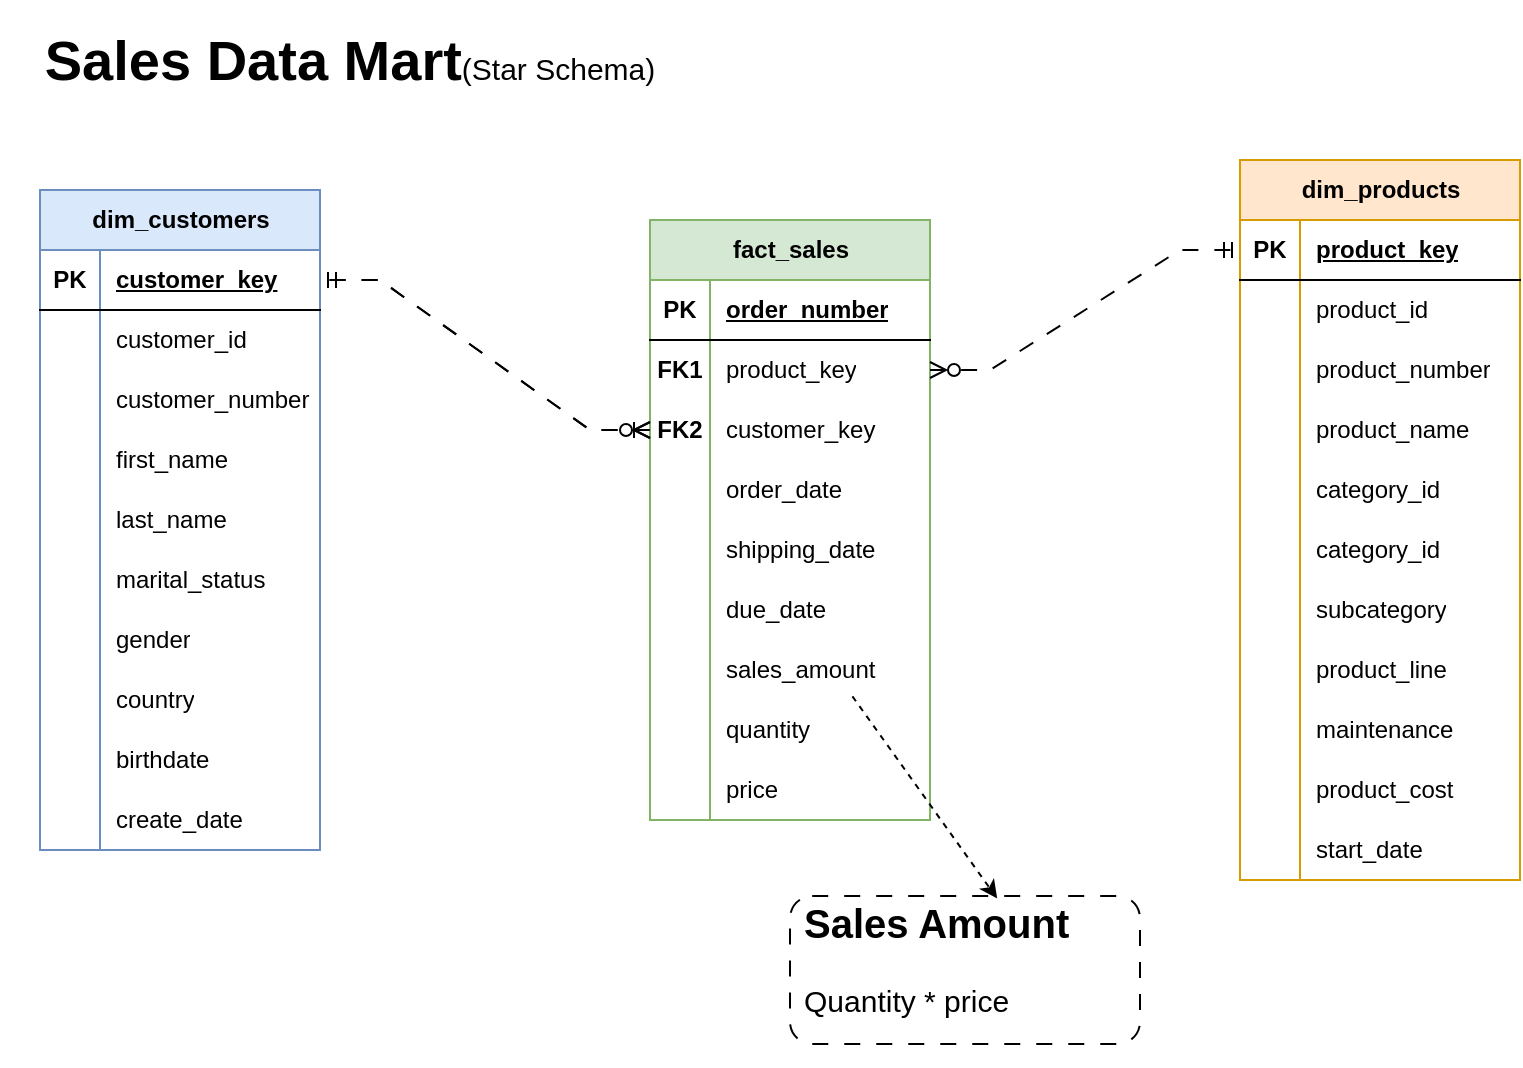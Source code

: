 <mxfile version="28.0.9">
  <diagram name="Page-1" id="kNSUARJ32NvYuKyK2gmX">
    <mxGraphModel grid="1" page="1" gridSize="10" guides="1" tooltips="1" connect="1" arrows="1" fold="1" pageScale="1" pageWidth="850" pageHeight="1100" math="0" shadow="0">
      <root>
        <mxCell id="0" />
        <mxCell id="1" parent="0" />
        <mxCell id="g8vnzP3qoE5_VQBc-2o6-1" value="dim_customers" style="shape=table;startSize=30;container=1;collapsible=1;childLayout=tableLayout;fixedRows=1;rowLines=0;fontStyle=1;align=center;resizeLast=1;html=1;fillColor=#dae8fc;strokeColor=#6c8ebf;" vertex="1" parent="1">
          <mxGeometry x="50" y="125" width="140" height="330" as="geometry" />
        </mxCell>
        <mxCell id="g8vnzP3qoE5_VQBc-2o6-2" value="" style="shape=tableRow;horizontal=0;startSize=0;swimlaneHead=0;swimlaneBody=0;fillColor=none;collapsible=0;dropTarget=0;points=[[0,0.5],[1,0.5]];portConstraint=eastwest;top=0;left=0;right=0;bottom=1;" vertex="1" parent="g8vnzP3qoE5_VQBc-2o6-1">
          <mxGeometry y="30" width="140" height="30" as="geometry" />
        </mxCell>
        <mxCell id="g8vnzP3qoE5_VQBc-2o6-3" value="PK" style="shape=partialRectangle;connectable=0;fillColor=none;top=0;left=0;bottom=0;right=0;fontStyle=1;overflow=hidden;whiteSpace=wrap;html=1;" vertex="1" parent="g8vnzP3qoE5_VQBc-2o6-2">
          <mxGeometry width="30" height="30" as="geometry">
            <mxRectangle width="30" height="30" as="alternateBounds" />
          </mxGeometry>
        </mxCell>
        <mxCell id="g8vnzP3qoE5_VQBc-2o6-4" value="customer_key" style="shape=partialRectangle;connectable=0;fillColor=none;top=0;left=0;bottom=0;right=0;align=left;spacingLeft=6;fontStyle=5;overflow=hidden;whiteSpace=wrap;html=1;" vertex="1" parent="g8vnzP3qoE5_VQBc-2o6-2">
          <mxGeometry x="30" width="110" height="30" as="geometry">
            <mxRectangle width="110" height="30" as="alternateBounds" />
          </mxGeometry>
        </mxCell>
        <mxCell id="g8vnzP3qoE5_VQBc-2o6-5" value="" style="shape=tableRow;horizontal=0;startSize=0;swimlaneHead=0;swimlaneBody=0;fillColor=none;collapsible=0;dropTarget=0;points=[[0,0.5],[1,0.5]];portConstraint=eastwest;top=0;left=0;right=0;bottom=0;" vertex="1" parent="g8vnzP3qoE5_VQBc-2o6-1">
          <mxGeometry y="60" width="140" height="30" as="geometry" />
        </mxCell>
        <mxCell id="g8vnzP3qoE5_VQBc-2o6-6" value="" style="shape=partialRectangle;connectable=0;fillColor=none;top=0;left=0;bottom=0;right=0;editable=1;overflow=hidden;whiteSpace=wrap;html=1;" vertex="1" parent="g8vnzP3qoE5_VQBc-2o6-5">
          <mxGeometry width="30" height="30" as="geometry">
            <mxRectangle width="30" height="30" as="alternateBounds" />
          </mxGeometry>
        </mxCell>
        <mxCell id="g8vnzP3qoE5_VQBc-2o6-7" value="customer_id" style="shape=partialRectangle;connectable=0;fillColor=none;top=0;left=0;bottom=0;right=0;align=left;spacingLeft=6;overflow=hidden;whiteSpace=wrap;html=1;" vertex="1" parent="g8vnzP3qoE5_VQBc-2o6-5">
          <mxGeometry x="30" width="110" height="30" as="geometry">
            <mxRectangle width="110" height="30" as="alternateBounds" />
          </mxGeometry>
        </mxCell>
        <mxCell id="g8vnzP3qoE5_VQBc-2o6-8" value="" style="shape=tableRow;horizontal=0;startSize=0;swimlaneHead=0;swimlaneBody=0;fillColor=none;collapsible=0;dropTarget=0;points=[[0,0.5],[1,0.5]];portConstraint=eastwest;top=0;left=0;right=0;bottom=0;" vertex="1" parent="g8vnzP3qoE5_VQBc-2o6-1">
          <mxGeometry y="90" width="140" height="30" as="geometry" />
        </mxCell>
        <mxCell id="g8vnzP3qoE5_VQBc-2o6-9" value="" style="shape=partialRectangle;connectable=0;fillColor=none;top=0;left=0;bottom=0;right=0;editable=1;overflow=hidden;whiteSpace=wrap;html=1;" vertex="1" parent="g8vnzP3qoE5_VQBc-2o6-8">
          <mxGeometry width="30" height="30" as="geometry">
            <mxRectangle width="30" height="30" as="alternateBounds" />
          </mxGeometry>
        </mxCell>
        <mxCell id="g8vnzP3qoE5_VQBc-2o6-10" value="customer_number" style="shape=partialRectangle;connectable=0;fillColor=none;top=0;left=0;bottom=0;right=0;align=left;spacingLeft=6;overflow=hidden;whiteSpace=wrap;html=1;" vertex="1" parent="g8vnzP3qoE5_VQBc-2o6-8">
          <mxGeometry x="30" width="110" height="30" as="geometry">
            <mxRectangle width="110" height="30" as="alternateBounds" />
          </mxGeometry>
        </mxCell>
        <mxCell id="g8vnzP3qoE5_VQBc-2o6-11" value="" style="shape=tableRow;horizontal=0;startSize=0;swimlaneHead=0;swimlaneBody=0;fillColor=none;collapsible=0;dropTarget=0;points=[[0,0.5],[1,0.5]];portConstraint=eastwest;top=0;left=0;right=0;bottom=0;" vertex="1" parent="g8vnzP3qoE5_VQBc-2o6-1">
          <mxGeometry y="120" width="140" height="30" as="geometry" />
        </mxCell>
        <mxCell id="g8vnzP3qoE5_VQBc-2o6-12" value="" style="shape=partialRectangle;connectable=0;fillColor=none;top=0;left=0;bottom=0;right=0;editable=1;overflow=hidden;whiteSpace=wrap;html=1;" vertex="1" parent="g8vnzP3qoE5_VQBc-2o6-11">
          <mxGeometry width="30" height="30" as="geometry">
            <mxRectangle width="30" height="30" as="alternateBounds" />
          </mxGeometry>
        </mxCell>
        <mxCell id="g8vnzP3qoE5_VQBc-2o6-13" value="first_name" style="shape=partialRectangle;connectable=0;fillColor=none;top=0;left=0;bottom=0;right=0;align=left;spacingLeft=6;overflow=hidden;whiteSpace=wrap;html=1;" vertex="1" parent="g8vnzP3qoE5_VQBc-2o6-11">
          <mxGeometry x="30" width="110" height="30" as="geometry">
            <mxRectangle width="110" height="30" as="alternateBounds" />
          </mxGeometry>
        </mxCell>
        <mxCell id="g8vnzP3qoE5_VQBc-2o6-54" value="" style="shape=tableRow;horizontal=0;startSize=0;swimlaneHead=0;swimlaneBody=0;fillColor=none;collapsible=0;dropTarget=0;points=[[0,0.5],[1,0.5]];portConstraint=eastwest;top=0;left=0;right=0;bottom=0;" vertex="1" parent="g8vnzP3qoE5_VQBc-2o6-1">
          <mxGeometry y="150" width="140" height="30" as="geometry" />
        </mxCell>
        <mxCell id="g8vnzP3qoE5_VQBc-2o6-55" value="" style="shape=partialRectangle;connectable=0;fillColor=none;top=0;left=0;bottom=0;right=0;editable=1;overflow=hidden;whiteSpace=wrap;html=1;" vertex="1" parent="g8vnzP3qoE5_VQBc-2o6-54">
          <mxGeometry width="30" height="30" as="geometry">
            <mxRectangle width="30" height="30" as="alternateBounds" />
          </mxGeometry>
        </mxCell>
        <mxCell id="g8vnzP3qoE5_VQBc-2o6-56" value="last_name" style="shape=partialRectangle;connectable=0;fillColor=none;top=0;left=0;bottom=0;right=0;align=left;spacingLeft=6;overflow=hidden;whiteSpace=wrap;html=1;" vertex="1" parent="g8vnzP3qoE5_VQBc-2o6-54">
          <mxGeometry x="30" width="110" height="30" as="geometry">
            <mxRectangle width="110" height="30" as="alternateBounds" />
          </mxGeometry>
        </mxCell>
        <mxCell id="g8vnzP3qoE5_VQBc-2o6-57" value="" style="shape=tableRow;horizontal=0;startSize=0;swimlaneHead=0;swimlaneBody=0;fillColor=none;collapsible=0;dropTarget=0;points=[[0,0.5],[1,0.5]];portConstraint=eastwest;top=0;left=0;right=0;bottom=0;" vertex="1" parent="g8vnzP3qoE5_VQBc-2o6-1">
          <mxGeometry y="180" width="140" height="30" as="geometry" />
        </mxCell>
        <mxCell id="g8vnzP3qoE5_VQBc-2o6-58" value="" style="shape=partialRectangle;connectable=0;fillColor=none;top=0;left=0;bottom=0;right=0;editable=1;overflow=hidden;whiteSpace=wrap;html=1;" vertex="1" parent="g8vnzP3qoE5_VQBc-2o6-57">
          <mxGeometry width="30" height="30" as="geometry">
            <mxRectangle width="30" height="30" as="alternateBounds" />
          </mxGeometry>
        </mxCell>
        <mxCell id="g8vnzP3qoE5_VQBc-2o6-59" value="marital_status" style="shape=partialRectangle;connectable=0;fillColor=none;top=0;left=0;bottom=0;right=0;align=left;spacingLeft=6;overflow=hidden;whiteSpace=wrap;html=1;" vertex="1" parent="g8vnzP3qoE5_VQBc-2o6-57">
          <mxGeometry x="30" width="110" height="30" as="geometry">
            <mxRectangle width="110" height="30" as="alternateBounds" />
          </mxGeometry>
        </mxCell>
        <mxCell id="g8vnzP3qoE5_VQBc-2o6-60" value="" style="shape=tableRow;horizontal=0;startSize=0;swimlaneHead=0;swimlaneBody=0;fillColor=none;collapsible=0;dropTarget=0;points=[[0,0.5],[1,0.5]];portConstraint=eastwest;top=0;left=0;right=0;bottom=0;" vertex="1" parent="g8vnzP3qoE5_VQBc-2o6-1">
          <mxGeometry y="210" width="140" height="30" as="geometry" />
        </mxCell>
        <mxCell id="g8vnzP3qoE5_VQBc-2o6-61" value="" style="shape=partialRectangle;connectable=0;fillColor=none;top=0;left=0;bottom=0;right=0;editable=1;overflow=hidden;whiteSpace=wrap;html=1;" vertex="1" parent="g8vnzP3qoE5_VQBc-2o6-60">
          <mxGeometry width="30" height="30" as="geometry">
            <mxRectangle width="30" height="30" as="alternateBounds" />
          </mxGeometry>
        </mxCell>
        <mxCell id="g8vnzP3qoE5_VQBc-2o6-62" value="gender" style="shape=partialRectangle;connectable=0;fillColor=none;top=0;left=0;bottom=0;right=0;align=left;spacingLeft=6;overflow=hidden;whiteSpace=wrap;html=1;" vertex="1" parent="g8vnzP3qoE5_VQBc-2o6-60">
          <mxGeometry x="30" width="110" height="30" as="geometry">
            <mxRectangle width="110" height="30" as="alternateBounds" />
          </mxGeometry>
        </mxCell>
        <mxCell id="g8vnzP3qoE5_VQBc-2o6-63" value="" style="shape=tableRow;horizontal=0;startSize=0;swimlaneHead=0;swimlaneBody=0;fillColor=none;collapsible=0;dropTarget=0;points=[[0,0.5],[1,0.5]];portConstraint=eastwest;top=0;left=0;right=0;bottom=0;" vertex="1" parent="g8vnzP3qoE5_VQBc-2o6-1">
          <mxGeometry y="240" width="140" height="30" as="geometry" />
        </mxCell>
        <mxCell id="g8vnzP3qoE5_VQBc-2o6-64" value="" style="shape=partialRectangle;connectable=0;fillColor=none;top=0;left=0;bottom=0;right=0;editable=1;overflow=hidden;whiteSpace=wrap;html=1;" vertex="1" parent="g8vnzP3qoE5_VQBc-2o6-63">
          <mxGeometry width="30" height="30" as="geometry">
            <mxRectangle width="30" height="30" as="alternateBounds" />
          </mxGeometry>
        </mxCell>
        <mxCell id="g8vnzP3qoE5_VQBc-2o6-65" value="country" style="shape=partialRectangle;connectable=0;fillColor=none;top=0;left=0;bottom=0;right=0;align=left;spacingLeft=6;overflow=hidden;whiteSpace=wrap;html=1;" vertex="1" parent="g8vnzP3qoE5_VQBc-2o6-63">
          <mxGeometry x="30" width="110" height="30" as="geometry">
            <mxRectangle width="110" height="30" as="alternateBounds" />
          </mxGeometry>
        </mxCell>
        <mxCell id="g8vnzP3qoE5_VQBc-2o6-66" value="" style="shape=tableRow;horizontal=0;startSize=0;swimlaneHead=0;swimlaneBody=0;fillColor=none;collapsible=0;dropTarget=0;points=[[0,0.5],[1,0.5]];portConstraint=eastwest;top=0;left=0;right=0;bottom=0;" vertex="1" parent="g8vnzP3qoE5_VQBc-2o6-1">
          <mxGeometry y="270" width="140" height="30" as="geometry" />
        </mxCell>
        <mxCell id="g8vnzP3qoE5_VQBc-2o6-67" value="" style="shape=partialRectangle;connectable=0;fillColor=none;top=0;left=0;bottom=0;right=0;editable=1;overflow=hidden;whiteSpace=wrap;html=1;" vertex="1" parent="g8vnzP3qoE5_VQBc-2o6-66">
          <mxGeometry width="30" height="30" as="geometry">
            <mxRectangle width="30" height="30" as="alternateBounds" />
          </mxGeometry>
        </mxCell>
        <mxCell id="g8vnzP3qoE5_VQBc-2o6-68" value="birthdate" style="shape=partialRectangle;connectable=0;fillColor=none;top=0;left=0;bottom=0;right=0;align=left;spacingLeft=6;overflow=hidden;whiteSpace=wrap;html=1;" vertex="1" parent="g8vnzP3qoE5_VQBc-2o6-66">
          <mxGeometry x="30" width="110" height="30" as="geometry">
            <mxRectangle width="110" height="30" as="alternateBounds" />
          </mxGeometry>
        </mxCell>
        <mxCell id="g8vnzP3qoE5_VQBc-2o6-69" value="" style="shape=tableRow;horizontal=0;startSize=0;swimlaneHead=0;swimlaneBody=0;fillColor=none;collapsible=0;dropTarget=0;points=[[0,0.5],[1,0.5]];portConstraint=eastwest;top=0;left=0;right=0;bottom=0;" vertex="1" parent="g8vnzP3qoE5_VQBc-2o6-1">
          <mxGeometry y="300" width="140" height="30" as="geometry" />
        </mxCell>
        <mxCell id="g8vnzP3qoE5_VQBc-2o6-70" value="" style="shape=partialRectangle;connectable=0;fillColor=none;top=0;left=0;bottom=0;right=0;editable=1;overflow=hidden;whiteSpace=wrap;html=1;" vertex="1" parent="g8vnzP3qoE5_VQBc-2o6-69">
          <mxGeometry width="30" height="30" as="geometry">
            <mxRectangle width="30" height="30" as="alternateBounds" />
          </mxGeometry>
        </mxCell>
        <mxCell id="g8vnzP3qoE5_VQBc-2o6-71" value="create_date" style="shape=partialRectangle;connectable=0;fillColor=none;top=0;left=0;bottom=0;right=0;align=left;spacingLeft=6;overflow=hidden;whiteSpace=wrap;html=1;" vertex="1" parent="g8vnzP3qoE5_VQBc-2o6-69">
          <mxGeometry x="30" width="110" height="30" as="geometry">
            <mxRectangle width="110" height="30" as="alternateBounds" />
          </mxGeometry>
        </mxCell>
        <mxCell id="g8vnzP3qoE5_VQBc-2o6-14" value="dim_products" style="shape=table;startSize=30;container=1;collapsible=1;childLayout=tableLayout;fixedRows=1;rowLines=0;fontStyle=1;align=center;resizeLast=1;html=1;fillColor=#ffe6cc;strokeColor=#d79b00;" vertex="1" parent="1">
          <mxGeometry x="650" y="110" width="140" height="360" as="geometry" />
        </mxCell>
        <mxCell id="g8vnzP3qoE5_VQBc-2o6-15" value="" style="shape=tableRow;horizontal=0;startSize=0;swimlaneHead=0;swimlaneBody=0;fillColor=none;collapsible=0;dropTarget=0;points=[[0,0.5],[1,0.5]];portConstraint=eastwest;top=0;left=0;right=0;bottom=1;" vertex="1" parent="g8vnzP3qoE5_VQBc-2o6-14">
          <mxGeometry y="30" width="140" height="30" as="geometry" />
        </mxCell>
        <mxCell id="g8vnzP3qoE5_VQBc-2o6-16" value="PK" style="shape=partialRectangle;connectable=0;fillColor=none;top=0;left=0;bottom=0;right=0;fontStyle=1;overflow=hidden;whiteSpace=wrap;html=1;" vertex="1" parent="g8vnzP3qoE5_VQBc-2o6-15">
          <mxGeometry width="30" height="30" as="geometry">
            <mxRectangle width="30" height="30" as="alternateBounds" />
          </mxGeometry>
        </mxCell>
        <mxCell id="g8vnzP3qoE5_VQBc-2o6-17" value="product_key" style="shape=partialRectangle;connectable=0;fillColor=none;top=0;left=0;bottom=0;right=0;align=left;spacingLeft=6;fontStyle=5;overflow=hidden;whiteSpace=wrap;html=1;" vertex="1" parent="g8vnzP3qoE5_VQBc-2o6-15">
          <mxGeometry x="30" width="110" height="30" as="geometry">
            <mxRectangle width="110" height="30" as="alternateBounds" />
          </mxGeometry>
        </mxCell>
        <mxCell id="g8vnzP3qoE5_VQBc-2o6-18" value="" style="shape=tableRow;horizontal=0;startSize=0;swimlaneHead=0;swimlaneBody=0;fillColor=none;collapsible=0;dropTarget=0;points=[[0,0.5],[1,0.5]];portConstraint=eastwest;top=0;left=0;right=0;bottom=0;" vertex="1" parent="g8vnzP3qoE5_VQBc-2o6-14">
          <mxGeometry y="60" width="140" height="30" as="geometry" />
        </mxCell>
        <mxCell id="g8vnzP3qoE5_VQBc-2o6-19" value="" style="shape=partialRectangle;connectable=0;fillColor=none;top=0;left=0;bottom=0;right=0;editable=1;overflow=hidden;whiteSpace=wrap;html=1;" vertex="1" parent="g8vnzP3qoE5_VQBc-2o6-18">
          <mxGeometry width="30" height="30" as="geometry">
            <mxRectangle width="30" height="30" as="alternateBounds" />
          </mxGeometry>
        </mxCell>
        <mxCell id="g8vnzP3qoE5_VQBc-2o6-20" value="product_id" style="shape=partialRectangle;connectable=0;fillColor=none;top=0;left=0;bottom=0;right=0;align=left;spacingLeft=6;overflow=hidden;whiteSpace=wrap;html=1;" vertex="1" parent="g8vnzP3qoE5_VQBc-2o6-18">
          <mxGeometry x="30" width="110" height="30" as="geometry">
            <mxRectangle width="110" height="30" as="alternateBounds" />
          </mxGeometry>
        </mxCell>
        <mxCell id="g8vnzP3qoE5_VQBc-2o6-21" value="" style="shape=tableRow;horizontal=0;startSize=0;swimlaneHead=0;swimlaneBody=0;fillColor=none;collapsible=0;dropTarget=0;points=[[0,0.5],[1,0.5]];portConstraint=eastwest;top=0;left=0;right=0;bottom=0;" vertex="1" parent="g8vnzP3qoE5_VQBc-2o6-14">
          <mxGeometry y="90" width="140" height="30" as="geometry" />
        </mxCell>
        <mxCell id="g8vnzP3qoE5_VQBc-2o6-22" value="" style="shape=partialRectangle;connectable=0;fillColor=none;top=0;left=0;bottom=0;right=0;editable=1;overflow=hidden;whiteSpace=wrap;html=1;" vertex="1" parent="g8vnzP3qoE5_VQBc-2o6-21">
          <mxGeometry width="30" height="30" as="geometry">
            <mxRectangle width="30" height="30" as="alternateBounds" />
          </mxGeometry>
        </mxCell>
        <mxCell id="g8vnzP3qoE5_VQBc-2o6-23" value="product_number" style="shape=partialRectangle;connectable=0;fillColor=none;top=0;left=0;bottom=0;right=0;align=left;spacingLeft=6;overflow=hidden;whiteSpace=wrap;html=1;" vertex="1" parent="g8vnzP3qoE5_VQBc-2o6-21">
          <mxGeometry x="30" width="110" height="30" as="geometry">
            <mxRectangle width="110" height="30" as="alternateBounds" />
          </mxGeometry>
        </mxCell>
        <mxCell id="g8vnzP3qoE5_VQBc-2o6-24" value="" style="shape=tableRow;horizontal=0;startSize=0;swimlaneHead=0;swimlaneBody=0;fillColor=none;collapsible=0;dropTarget=0;points=[[0,0.5],[1,0.5]];portConstraint=eastwest;top=0;left=0;right=0;bottom=0;" vertex="1" parent="g8vnzP3qoE5_VQBc-2o6-14">
          <mxGeometry y="120" width="140" height="30" as="geometry" />
        </mxCell>
        <mxCell id="g8vnzP3qoE5_VQBc-2o6-25" value="" style="shape=partialRectangle;connectable=0;fillColor=none;top=0;left=0;bottom=0;right=0;editable=1;overflow=hidden;whiteSpace=wrap;html=1;" vertex="1" parent="g8vnzP3qoE5_VQBc-2o6-24">
          <mxGeometry width="30" height="30" as="geometry">
            <mxRectangle width="30" height="30" as="alternateBounds" />
          </mxGeometry>
        </mxCell>
        <mxCell id="g8vnzP3qoE5_VQBc-2o6-26" value="product_name" style="shape=partialRectangle;connectable=0;fillColor=none;top=0;left=0;bottom=0;right=0;align=left;spacingLeft=6;overflow=hidden;whiteSpace=wrap;html=1;" vertex="1" parent="g8vnzP3qoE5_VQBc-2o6-24">
          <mxGeometry x="30" width="110" height="30" as="geometry">
            <mxRectangle width="110" height="30" as="alternateBounds" />
          </mxGeometry>
        </mxCell>
        <mxCell id="g8vnzP3qoE5_VQBc-2o6-72" value="" style="shape=tableRow;horizontal=0;startSize=0;swimlaneHead=0;swimlaneBody=0;fillColor=none;collapsible=0;dropTarget=0;points=[[0,0.5],[1,0.5]];portConstraint=eastwest;top=0;left=0;right=0;bottom=0;" vertex="1" parent="g8vnzP3qoE5_VQBc-2o6-14">
          <mxGeometry y="150" width="140" height="30" as="geometry" />
        </mxCell>
        <mxCell id="g8vnzP3qoE5_VQBc-2o6-73" value="" style="shape=partialRectangle;connectable=0;fillColor=none;top=0;left=0;bottom=0;right=0;editable=1;overflow=hidden;whiteSpace=wrap;html=1;" vertex="1" parent="g8vnzP3qoE5_VQBc-2o6-72">
          <mxGeometry width="30" height="30" as="geometry">
            <mxRectangle width="30" height="30" as="alternateBounds" />
          </mxGeometry>
        </mxCell>
        <mxCell id="g8vnzP3qoE5_VQBc-2o6-74" value="category_id" style="shape=partialRectangle;connectable=0;fillColor=none;top=0;left=0;bottom=0;right=0;align=left;spacingLeft=6;overflow=hidden;whiteSpace=wrap;html=1;" vertex="1" parent="g8vnzP3qoE5_VQBc-2o6-72">
          <mxGeometry x="30" width="110" height="30" as="geometry">
            <mxRectangle width="110" height="30" as="alternateBounds" />
          </mxGeometry>
        </mxCell>
        <mxCell id="g8vnzP3qoE5_VQBc-2o6-75" value="" style="shape=tableRow;horizontal=0;startSize=0;swimlaneHead=0;swimlaneBody=0;fillColor=none;collapsible=0;dropTarget=0;points=[[0,0.5],[1,0.5]];portConstraint=eastwest;top=0;left=0;right=0;bottom=0;" vertex="1" parent="g8vnzP3qoE5_VQBc-2o6-14">
          <mxGeometry y="180" width="140" height="30" as="geometry" />
        </mxCell>
        <mxCell id="g8vnzP3qoE5_VQBc-2o6-76" value="" style="shape=partialRectangle;connectable=0;fillColor=none;top=0;left=0;bottom=0;right=0;editable=1;overflow=hidden;whiteSpace=wrap;html=1;" vertex="1" parent="g8vnzP3qoE5_VQBc-2o6-75">
          <mxGeometry width="30" height="30" as="geometry">
            <mxRectangle width="30" height="30" as="alternateBounds" />
          </mxGeometry>
        </mxCell>
        <mxCell id="g8vnzP3qoE5_VQBc-2o6-77" value="category_id" style="shape=partialRectangle;connectable=0;fillColor=none;top=0;left=0;bottom=0;right=0;align=left;spacingLeft=6;overflow=hidden;whiteSpace=wrap;html=1;" vertex="1" parent="g8vnzP3qoE5_VQBc-2o6-75">
          <mxGeometry x="30" width="110" height="30" as="geometry">
            <mxRectangle width="110" height="30" as="alternateBounds" />
          </mxGeometry>
        </mxCell>
        <mxCell id="g8vnzP3qoE5_VQBc-2o6-78" value="" style="shape=tableRow;horizontal=0;startSize=0;swimlaneHead=0;swimlaneBody=0;fillColor=none;collapsible=0;dropTarget=0;points=[[0,0.5],[1,0.5]];portConstraint=eastwest;top=0;left=0;right=0;bottom=0;" vertex="1" parent="g8vnzP3qoE5_VQBc-2o6-14">
          <mxGeometry y="210" width="140" height="30" as="geometry" />
        </mxCell>
        <mxCell id="g8vnzP3qoE5_VQBc-2o6-79" value="" style="shape=partialRectangle;connectable=0;fillColor=none;top=0;left=0;bottom=0;right=0;editable=1;overflow=hidden;whiteSpace=wrap;html=1;" vertex="1" parent="g8vnzP3qoE5_VQBc-2o6-78">
          <mxGeometry width="30" height="30" as="geometry">
            <mxRectangle width="30" height="30" as="alternateBounds" />
          </mxGeometry>
        </mxCell>
        <mxCell id="g8vnzP3qoE5_VQBc-2o6-80" value="subcategory" style="shape=partialRectangle;connectable=0;fillColor=none;top=0;left=0;bottom=0;right=0;align=left;spacingLeft=6;overflow=hidden;whiteSpace=wrap;html=1;" vertex="1" parent="g8vnzP3qoE5_VQBc-2o6-78">
          <mxGeometry x="30" width="110" height="30" as="geometry">
            <mxRectangle width="110" height="30" as="alternateBounds" />
          </mxGeometry>
        </mxCell>
        <mxCell id="g8vnzP3qoE5_VQBc-2o6-81" value="" style="shape=tableRow;horizontal=0;startSize=0;swimlaneHead=0;swimlaneBody=0;fillColor=none;collapsible=0;dropTarget=0;points=[[0,0.5],[1,0.5]];portConstraint=eastwest;top=0;left=0;right=0;bottom=0;" vertex="1" parent="g8vnzP3qoE5_VQBc-2o6-14">
          <mxGeometry y="240" width="140" height="30" as="geometry" />
        </mxCell>
        <mxCell id="g8vnzP3qoE5_VQBc-2o6-82" value="" style="shape=partialRectangle;connectable=0;fillColor=none;top=0;left=0;bottom=0;right=0;editable=1;overflow=hidden;whiteSpace=wrap;html=1;" vertex="1" parent="g8vnzP3qoE5_VQBc-2o6-81">
          <mxGeometry width="30" height="30" as="geometry">
            <mxRectangle width="30" height="30" as="alternateBounds" />
          </mxGeometry>
        </mxCell>
        <mxCell id="g8vnzP3qoE5_VQBc-2o6-83" value="product_line" style="shape=partialRectangle;connectable=0;fillColor=none;top=0;left=0;bottom=0;right=0;align=left;spacingLeft=6;overflow=hidden;whiteSpace=wrap;html=1;" vertex="1" parent="g8vnzP3qoE5_VQBc-2o6-81">
          <mxGeometry x="30" width="110" height="30" as="geometry">
            <mxRectangle width="110" height="30" as="alternateBounds" />
          </mxGeometry>
        </mxCell>
        <mxCell id="g8vnzP3qoE5_VQBc-2o6-84" value="" style="shape=tableRow;horizontal=0;startSize=0;swimlaneHead=0;swimlaneBody=0;fillColor=none;collapsible=0;dropTarget=0;points=[[0,0.5],[1,0.5]];portConstraint=eastwest;top=0;left=0;right=0;bottom=0;" vertex="1" parent="g8vnzP3qoE5_VQBc-2o6-14">
          <mxGeometry y="270" width="140" height="30" as="geometry" />
        </mxCell>
        <mxCell id="g8vnzP3qoE5_VQBc-2o6-85" value="" style="shape=partialRectangle;connectable=0;fillColor=none;top=0;left=0;bottom=0;right=0;editable=1;overflow=hidden;whiteSpace=wrap;html=1;" vertex="1" parent="g8vnzP3qoE5_VQBc-2o6-84">
          <mxGeometry width="30" height="30" as="geometry">
            <mxRectangle width="30" height="30" as="alternateBounds" />
          </mxGeometry>
        </mxCell>
        <mxCell id="g8vnzP3qoE5_VQBc-2o6-86" value="maintenance" style="shape=partialRectangle;connectable=0;fillColor=none;top=0;left=0;bottom=0;right=0;align=left;spacingLeft=6;overflow=hidden;whiteSpace=wrap;html=1;" vertex="1" parent="g8vnzP3qoE5_VQBc-2o6-84">
          <mxGeometry x="30" width="110" height="30" as="geometry">
            <mxRectangle width="110" height="30" as="alternateBounds" />
          </mxGeometry>
        </mxCell>
        <mxCell id="g8vnzP3qoE5_VQBc-2o6-89" value="" style="shape=tableRow;horizontal=0;startSize=0;swimlaneHead=0;swimlaneBody=0;fillColor=none;collapsible=0;dropTarget=0;points=[[0,0.5],[1,0.5]];portConstraint=eastwest;top=0;left=0;right=0;bottom=0;" vertex="1" parent="g8vnzP3qoE5_VQBc-2o6-14">
          <mxGeometry y="300" width="140" height="30" as="geometry" />
        </mxCell>
        <mxCell id="g8vnzP3qoE5_VQBc-2o6-90" value="" style="shape=partialRectangle;connectable=0;fillColor=none;top=0;left=0;bottom=0;right=0;editable=1;overflow=hidden;whiteSpace=wrap;html=1;" vertex="1" parent="g8vnzP3qoE5_VQBc-2o6-89">
          <mxGeometry width="30" height="30" as="geometry">
            <mxRectangle width="30" height="30" as="alternateBounds" />
          </mxGeometry>
        </mxCell>
        <mxCell id="g8vnzP3qoE5_VQBc-2o6-91" value="product_cost" style="shape=partialRectangle;connectable=0;fillColor=none;top=0;left=0;bottom=0;right=0;align=left;spacingLeft=6;overflow=hidden;whiteSpace=wrap;html=1;" vertex="1" parent="g8vnzP3qoE5_VQBc-2o6-89">
          <mxGeometry x="30" width="110" height="30" as="geometry">
            <mxRectangle width="110" height="30" as="alternateBounds" />
          </mxGeometry>
        </mxCell>
        <mxCell id="g8vnzP3qoE5_VQBc-2o6-92" value="" style="shape=tableRow;horizontal=0;startSize=0;swimlaneHead=0;swimlaneBody=0;fillColor=none;collapsible=0;dropTarget=0;points=[[0,0.5],[1,0.5]];portConstraint=eastwest;top=0;left=0;right=0;bottom=0;" vertex="1" parent="g8vnzP3qoE5_VQBc-2o6-14">
          <mxGeometry y="330" width="140" height="30" as="geometry" />
        </mxCell>
        <mxCell id="g8vnzP3qoE5_VQBc-2o6-93" value="" style="shape=partialRectangle;connectable=0;fillColor=none;top=0;left=0;bottom=0;right=0;editable=1;overflow=hidden;whiteSpace=wrap;html=1;" vertex="1" parent="g8vnzP3qoE5_VQBc-2o6-92">
          <mxGeometry width="30" height="30" as="geometry">
            <mxRectangle width="30" height="30" as="alternateBounds" />
          </mxGeometry>
        </mxCell>
        <mxCell id="g8vnzP3qoE5_VQBc-2o6-94" value="start_date" style="shape=partialRectangle;connectable=0;fillColor=none;top=0;left=0;bottom=0;right=0;align=left;spacingLeft=6;overflow=hidden;whiteSpace=wrap;html=1;" vertex="1" parent="g8vnzP3qoE5_VQBc-2o6-92">
          <mxGeometry x="30" width="110" height="30" as="geometry">
            <mxRectangle width="110" height="30" as="alternateBounds" />
          </mxGeometry>
        </mxCell>
        <mxCell id="g8vnzP3qoE5_VQBc-2o6-95" value="fact_sales" style="shape=table;startSize=30;container=1;collapsible=1;childLayout=tableLayout;fixedRows=1;rowLines=0;fontStyle=1;align=center;resizeLast=1;html=1;fillColor=#d5e8d4;strokeColor=#82b366;" vertex="1" parent="1">
          <mxGeometry x="355" y="140" width="140" height="300" as="geometry" />
        </mxCell>
        <mxCell id="g8vnzP3qoE5_VQBc-2o6-96" value="" style="shape=tableRow;horizontal=0;startSize=0;swimlaneHead=0;swimlaneBody=0;fillColor=none;collapsible=0;dropTarget=0;points=[[0,0.5],[1,0.5]];portConstraint=eastwest;top=0;left=0;right=0;bottom=1;" vertex="1" parent="g8vnzP3qoE5_VQBc-2o6-95">
          <mxGeometry y="30" width="140" height="30" as="geometry" />
        </mxCell>
        <mxCell id="g8vnzP3qoE5_VQBc-2o6-97" value="PK" style="shape=partialRectangle;connectable=0;fillColor=none;top=0;left=0;bottom=0;right=0;fontStyle=1;overflow=hidden;whiteSpace=wrap;html=1;" vertex="1" parent="g8vnzP3qoE5_VQBc-2o6-96">
          <mxGeometry width="30" height="30" as="geometry">
            <mxRectangle width="30" height="30" as="alternateBounds" />
          </mxGeometry>
        </mxCell>
        <mxCell id="g8vnzP3qoE5_VQBc-2o6-98" value="order_number" style="shape=partialRectangle;connectable=0;fillColor=none;top=0;left=0;bottom=0;right=0;align=left;spacingLeft=6;fontStyle=5;overflow=hidden;whiteSpace=wrap;html=1;" vertex="1" parent="g8vnzP3qoE5_VQBc-2o6-96">
          <mxGeometry x="30" width="110" height="30" as="geometry">
            <mxRectangle width="110" height="30" as="alternateBounds" />
          </mxGeometry>
        </mxCell>
        <mxCell id="g8vnzP3qoE5_VQBc-2o6-99" value="" style="shape=tableRow;horizontal=0;startSize=0;swimlaneHead=0;swimlaneBody=0;fillColor=none;collapsible=0;dropTarget=0;points=[[0,0.5],[1,0.5]];portConstraint=eastwest;top=0;left=0;right=0;bottom=0;" vertex="1" parent="g8vnzP3qoE5_VQBc-2o6-95">
          <mxGeometry y="60" width="140" height="30" as="geometry" />
        </mxCell>
        <mxCell id="g8vnzP3qoE5_VQBc-2o6-100" value="FK1" style="shape=partialRectangle;connectable=0;fillColor=none;top=0;left=0;bottom=0;right=0;editable=1;overflow=hidden;whiteSpace=wrap;html=1;fontStyle=1" vertex="1" parent="g8vnzP3qoE5_VQBc-2o6-99">
          <mxGeometry width="30" height="30" as="geometry">
            <mxRectangle width="30" height="30" as="alternateBounds" />
          </mxGeometry>
        </mxCell>
        <mxCell id="g8vnzP3qoE5_VQBc-2o6-101" value="product_key" style="shape=partialRectangle;connectable=0;fillColor=none;top=0;left=0;bottom=0;right=0;align=left;spacingLeft=6;overflow=hidden;whiteSpace=wrap;html=1;" vertex="1" parent="g8vnzP3qoE5_VQBc-2o6-99">
          <mxGeometry x="30" width="110" height="30" as="geometry">
            <mxRectangle width="110" height="30" as="alternateBounds" />
          </mxGeometry>
        </mxCell>
        <mxCell id="g8vnzP3qoE5_VQBc-2o6-102" value="" style="shape=tableRow;horizontal=0;startSize=0;swimlaneHead=0;swimlaneBody=0;fillColor=none;collapsible=0;dropTarget=0;points=[[0,0.5],[1,0.5]];portConstraint=eastwest;top=0;left=0;right=0;bottom=0;" vertex="1" parent="g8vnzP3qoE5_VQBc-2o6-95">
          <mxGeometry y="90" width="140" height="30" as="geometry" />
        </mxCell>
        <mxCell id="g8vnzP3qoE5_VQBc-2o6-103" value="FK2" style="shape=partialRectangle;connectable=0;fillColor=none;top=0;left=0;bottom=0;right=0;editable=1;overflow=hidden;whiteSpace=wrap;html=1;fontStyle=1" vertex="1" parent="g8vnzP3qoE5_VQBc-2o6-102">
          <mxGeometry width="30" height="30" as="geometry">
            <mxRectangle width="30" height="30" as="alternateBounds" />
          </mxGeometry>
        </mxCell>
        <mxCell id="g8vnzP3qoE5_VQBc-2o6-104" value="customer_key" style="shape=partialRectangle;connectable=0;fillColor=none;top=0;left=0;bottom=0;right=0;align=left;spacingLeft=6;overflow=hidden;whiteSpace=wrap;html=1;" vertex="1" parent="g8vnzP3qoE5_VQBc-2o6-102">
          <mxGeometry x="30" width="110" height="30" as="geometry">
            <mxRectangle width="110" height="30" as="alternateBounds" />
          </mxGeometry>
        </mxCell>
        <mxCell id="g8vnzP3qoE5_VQBc-2o6-105" value="" style="shape=tableRow;horizontal=0;startSize=0;swimlaneHead=0;swimlaneBody=0;fillColor=none;collapsible=0;dropTarget=0;points=[[0,0.5],[1,0.5]];portConstraint=eastwest;top=0;left=0;right=0;bottom=0;" vertex="1" parent="g8vnzP3qoE5_VQBc-2o6-95">
          <mxGeometry y="120" width="140" height="30" as="geometry" />
        </mxCell>
        <mxCell id="g8vnzP3qoE5_VQBc-2o6-106" value="" style="shape=partialRectangle;connectable=0;fillColor=none;top=0;left=0;bottom=0;right=0;editable=1;overflow=hidden;whiteSpace=wrap;html=1;" vertex="1" parent="g8vnzP3qoE5_VQBc-2o6-105">
          <mxGeometry width="30" height="30" as="geometry">
            <mxRectangle width="30" height="30" as="alternateBounds" />
          </mxGeometry>
        </mxCell>
        <mxCell id="g8vnzP3qoE5_VQBc-2o6-107" value="order_date" style="shape=partialRectangle;connectable=0;fillColor=none;top=0;left=0;bottom=0;right=0;align=left;spacingLeft=6;overflow=hidden;whiteSpace=wrap;html=1;" vertex="1" parent="g8vnzP3qoE5_VQBc-2o6-105">
          <mxGeometry x="30" width="110" height="30" as="geometry">
            <mxRectangle width="110" height="30" as="alternateBounds" />
          </mxGeometry>
        </mxCell>
        <mxCell id="g8vnzP3qoE5_VQBc-2o6-108" value="" style="shape=tableRow;horizontal=0;startSize=0;swimlaneHead=0;swimlaneBody=0;fillColor=none;collapsible=0;dropTarget=0;points=[[0,0.5],[1,0.5]];portConstraint=eastwest;top=0;left=0;right=0;bottom=0;" vertex="1" parent="g8vnzP3qoE5_VQBc-2o6-95">
          <mxGeometry y="150" width="140" height="30" as="geometry" />
        </mxCell>
        <mxCell id="g8vnzP3qoE5_VQBc-2o6-109" value="" style="shape=partialRectangle;connectable=0;fillColor=none;top=0;left=0;bottom=0;right=0;editable=1;overflow=hidden;whiteSpace=wrap;html=1;" vertex="1" parent="g8vnzP3qoE5_VQBc-2o6-108">
          <mxGeometry width="30" height="30" as="geometry">
            <mxRectangle width="30" height="30" as="alternateBounds" />
          </mxGeometry>
        </mxCell>
        <mxCell id="g8vnzP3qoE5_VQBc-2o6-110" value="shipping_date" style="shape=partialRectangle;connectable=0;fillColor=none;top=0;left=0;bottom=0;right=0;align=left;spacingLeft=6;overflow=hidden;whiteSpace=wrap;html=1;" vertex="1" parent="g8vnzP3qoE5_VQBc-2o6-108">
          <mxGeometry x="30" width="110" height="30" as="geometry">
            <mxRectangle width="110" height="30" as="alternateBounds" />
          </mxGeometry>
        </mxCell>
        <mxCell id="g8vnzP3qoE5_VQBc-2o6-111" value="" style="shape=tableRow;horizontal=0;startSize=0;swimlaneHead=0;swimlaneBody=0;fillColor=none;collapsible=0;dropTarget=0;points=[[0,0.5],[1,0.5]];portConstraint=eastwest;top=0;left=0;right=0;bottom=0;" vertex="1" parent="g8vnzP3qoE5_VQBc-2o6-95">
          <mxGeometry y="180" width="140" height="30" as="geometry" />
        </mxCell>
        <mxCell id="g8vnzP3qoE5_VQBc-2o6-112" value="" style="shape=partialRectangle;connectable=0;fillColor=none;top=0;left=0;bottom=0;right=0;editable=1;overflow=hidden;whiteSpace=wrap;html=1;" vertex="1" parent="g8vnzP3qoE5_VQBc-2o6-111">
          <mxGeometry width="30" height="30" as="geometry">
            <mxRectangle width="30" height="30" as="alternateBounds" />
          </mxGeometry>
        </mxCell>
        <mxCell id="g8vnzP3qoE5_VQBc-2o6-113" value="due_date" style="shape=partialRectangle;connectable=0;fillColor=none;top=0;left=0;bottom=0;right=0;align=left;spacingLeft=6;overflow=hidden;whiteSpace=wrap;html=1;" vertex="1" parent="g8vnzP3qoE5_VQBc-2o6-111">
          <mxGeometry x="30" width="110" height="30" as="geometry">
            <mxRectangle width="110" height="30" as="alternateBounds" />
          </mxGeometry>
        </mxCell>
        <mxCell id="g8vnzP3qoE5_VQBc-2o6-114" value="" style="shape=tableRow;horizontal=0;startSize=0;swimlaneHead=0;swimlaneBody=0;fillColor=none;collapsible=0;dropTarget=0;points=[[0,0.5],[1,0.5]];portConstraint=eastwest;top=0;left=0;right=0;bottom=0;" vertex="1" parent="g8vnzP3qoE5_VQBc-2o6-95">
          <mxGeometry y="210" width="140" height="30" as="geometry" />
        </mxCell>
        <mxCell id="g8vnzP3qoE5_VQBc-2o6-115" value="" style="shape=partialRectangle;connectable=0;fillColor=none;top=0;left=0;bottom=0;right=0;editable=1;overflow=hidden;whiteSpace=wrap;html=1;" vertex="1" parent="g8vnzP3qoE5_VQBc-2o6-114">
          <mxGeometry width="30" height="30" as="geometry">
            <mxRectangle width="30" height="30" as="alternateBounds" />
          </mxGeometry>
        </mxCell>
        <mxCell id="g8vnzP3qoE5_VQBc-2o6-116" value="sales_amount" style="shape=partialRectangle;connectable=0;fillColor=none;top=0;left=0;bottom=0;right=0;align=left;spacingLeft=6;overflow=hidden;whiteSpace=wrap;html=1;" vertex="1" parent="g8vnzP3qoE5_VQBc-2o6-114">
          <mxGeometry x="30" width="110" height="30" as="geometry">
            <mxRectangle width="110" height="30" as="alternateBounds" />
          </mxGeometry>
        </mxCell>
        <mxCell id="g8vnzP3qoE5_VQBc-2o6-117" value="" style="shape=tableRow;horizontal=0;startSize=0;swimlaneHead=0;swimlaneBody=0;fillColor=none;collapsible=0;dropTarget=0;points=[[0,0.5],[1,0.5]];portConstraint=eastwest;top=0;left=0;right=0;bottom=0;" vertex="1" parent="g8vnzP3qoE5_VQBc-2o6-95">
          <mxGeometry y="240" width="140" height="30" as="geometry" />
        </mxCell>
        <mxCell id="g8vnzP3qoE5_VQBc-2o6-118" value="" style="shape=partialRectangle;connectable=0;fillColor=none;top=0;left=0;bottom=0;right=0;editable=1;overflow=hidden;whiteSpace=wrap;html=1;" vertex="1" parent="g8vnzP3qoE5_VQBc-2o6-117">
          <mxGeometry width="30" height="30" as="geometry">
            <mxRectangle width="30" height="30" as="alternateBounds" />
          </mxGeometry>
        </mxCell>
        <mxCell id="g8vnzP3qoE5_VQBc-2o6-119" value="quantity" style="shape=partialRectangle;connectable=0;fillColor=none;top=0;left=0;bottom=0;right=0;align=left;spacingLeft=6;overflow=hidden;whiteSpace=wrap;html=1;" vertex="1" parent="g8vnzP3qoE5_VQBc-2o6-117">
          <mxGeometry x="30" width="110" height="30" as="geometry">
            <mxRectangle width="110" height="30" as="alternateBounds" />
          </mxGeometry>
        </mxCell>
        <mxCell id="g8vnzP3qoE5_VQBc-2o6-120" value="" style="shape=tableRow;horizontal=0;startSize=0;swimlaneHead=0;swimlaneBody=0;fillColor=none;collapsible=0;dropTarget=0;points=[[0,0.5],[1,0.5]];portConstraint=eastwest;top=0;left=0;right=0;bottom=0;" vertex="1" parent="g8vnzP3qoE5_VQBc-2o6-95">
          <mxGeometry y="270" width="140" height="30" as="geometry" />
        </mxCell>
        <mxCell id="g8vnzP3qoE5_VQBc-2o6-121" value="" style="shape=partialRectangle;connectable=0;fillColor=none;top=0;left=0;bottom=0;right=0;editable=1;overflow=hidden;whiteSpace=wrap;html=1;" vertex="1" parent="g8vnzP3qoE5_VQBc-2o6-120">
          <mxGeometry width="30" height="30" as="geometry">
            <mxRectangle width="30" height="30" as="alternateBounds" />
          </mxGeometry>
        </mxCell>
        <mxCell id="g8vnzP3qoE5_VQBc-2o6-122" value="price" style="shape=partialRectangle;connectable=0;fillColor=none;top=0;left=0;bottom=0;right=0;align=left;spacingLeft=6;overflow=hidden;whiteSpace=wrap;html=1;" vertex="1" parent="g8vnzP3qoE5_VQBc-2o6-120">
          <mxGeometry x="30" width="110" height="30" as="geometry">
            <mxRectangle width="110" height="30" as="alternateBounds" />
          </mxGeometry>
        </mxCell>
        <mxCell id="g8vnzP3qoE5_VQBc-2o6-127" value="" style="edgeStyle=entityRelationEdgeStyle;fontSize=12;html=1;endArrow=ERoneToMany;startArrow=ERmandOne;rounded=0;entryX=0;entryY=0.5;entryDx=0;entryDy=0;flowAnimation=1;" edge="1" parent="1" target="g8vnzP3qoE5_VQBc-2o6-102">
          <mxGeometry width="100" height="100" relative="1" as="geometry">
            <mxPoint x="190" y="170" as="sourcePoint" />
            <mxPoint x="290" y="70" as="targetPoint" />
          </mxGeometry>
        </mxCell>
        <mxCell id="g8vnzP3qoE5_VQBc-2o6-131" value="&lt;h1 style=&quot;margin-top: 0px;&quot;&gt;&lt;font style=&quot;font-size: 20px;&quot;&gt;Sales Amount&lt;/font&gt;&lt;/h1&gt;&lt;p&gt;&lt;font style=&quot;font-size: 15px;&quot;&gt;Quantity * price&lt;/font&gt;&lt;/p&gt;" style="text;html=1;whiteSpace=wrap;overflow=hidden;rounded=0;" vertex="1" parent="1">
          <mxGeometry x="430" y="470" width="190" height="90" as="geometry" />
        </mxCell>
        <mxCell id="g8vnzP3qoE5_VQBc-2o6-132" value="" style="rounded=1;whiteSpace=wrap;html=1;fillColor=none;dashed=1;dashPattern=8 8;" vertex="1" parent="1">
          <mxGeometry x="425" y="478" width="175" height="74" as="geometry" />
        </mxCell>
        <mxCell id="g8vnzP3qoE5_VQBc-2o6-133" value="" style="endArrow=classic;html=1;rounded=0;entryX=0.592;entryY=0.017;entryDx=0;entryDy=0;entryPerimeter=0;exitX=0.723;exitY=-0.061;exitDx=0;exitDy=0;exitPerimeter=0;dashed=1;" edge="1" parent="1" source="g8vnzP3qoE5_VQBc-2o6-117" target="g8vnzP3qoE5_VQBc-2o6-132">
          <mxGeometry width="50" height="50" relative="1" as="geometry">
            <mxPoint x="480" y="370" as="sourcePoint" />
            <mxPoint x="530" y="320" as="targetPoint" />
          </mxGeometry>
        </mxCell>
        <mxCell id="g8vnzP3qoE5_VQBc-2o6-134" value="&lt;b&gt;&lt;font style=&quot;font-size: 28px;&quot;&gt;Sales Data Mart&lt;/font&gt;&lt;/b&gt;(Star Schema)" style="text;html=1;align=center;verticalAlign=middle;whiteSpace=wrap;rounded=0;fontSize=15;" vertex="1" parent="1">
          <mxGeometry x="30" y="30" width="350" height="60" as="geometry" />
        </mxCell>
        <mxCell id="g8vnzP3qoE5_VQBc-2o6-135" value="" style="edgeStyle=entityRelationEdgeStyle;fontSize=12;html=1;endArrow=ERzeroToMany;startArrow=ERmandOne;rounded=0;entryX=0;entryY=0.5;entryDx=0;entryDy=0;flowAnimation=1;" edge="1" parent="1" target="g8vnzP3qoE5_VQBc-2o6-102">
          <mxGeometry width="100" height="100" relative="1" as="geometry">
            <mxPoint x="190" y="170" as="sourcePoint" />
            <mxPoint x="290" y="70" as="targetPoint" />
          </mxGeometry>
        </mxCell>
        <mxCell id="g8vnzP3qoE5_VQBc-2o6-137" value="" style="edgeStyle=entityRelationEdgeStyle;fontSize=12;html=1;endArrow=ERzeroToMany;startArrow=ERmandOne;rounded=0;entryX=1;entryY=0.5;entryDx=0;entryDy=0;exitX=0;exitY=0.5;exitDx=0;exitDy=0;flowAnimation=1;" edge="1" parent="1" source="g8vnzP3qoE5_VQBc-2o6-15" target="g8vnzP3qoE5_VQBc-2o6-99">
          <mxGeometry width="100" height="100" relative="1" as="geometry">
            <mxPoint x="530" y="320" as="sourcePoint" />
            <mxPoint x="570" y="230" as="targetPoint" />
          </mxGeometry>
        </mxCell>
      </root>
    </mxGraphModel>
  </diagram>
</mxfile>
